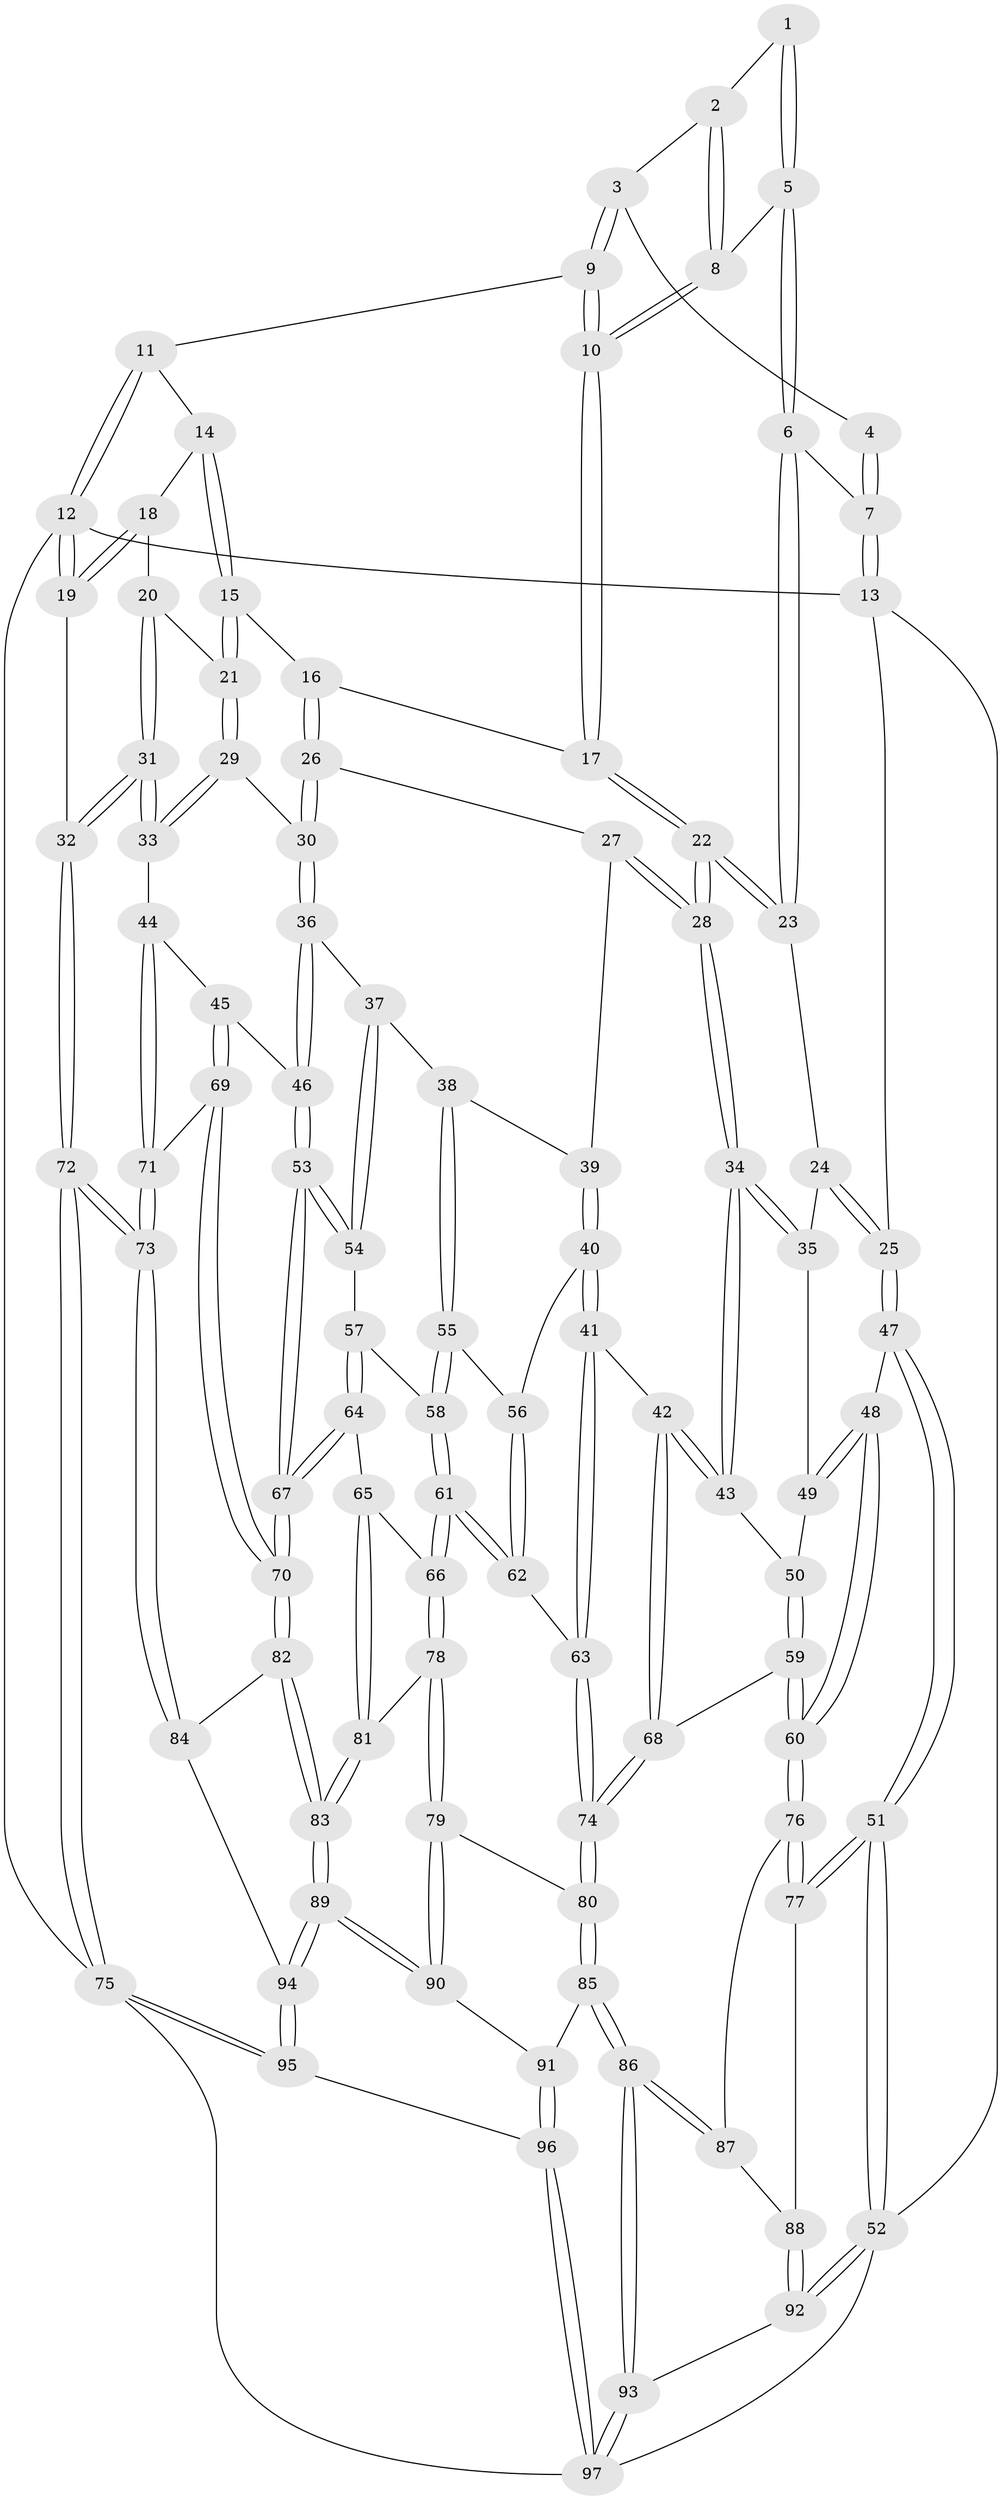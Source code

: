 // Generated by graph-tools (version 1.1) at 2025/38/03/09/25 02:38:27]
// undirected, 97 vertices, 239 edges
graph export_dot {
graph [start="1"]
  node [color=gray90,style=filled];
  1 [pos="+0.4956573513502527+0.05759572831604616"];
  2 [pos="+0.5571463982679554+0.0492289942016304"];
  3 [pos="+0.7244420657963546+0"];
  4 [pos="+0.4573091907138643+0"];
  5 [pos="+0.46602559047868375+0.11643441454041892"];
  6 [pos="+0.451021732074001+0.12310824642245317"];
  7 [pos="+0.21973088783404274+0"];
  8 [pos="+0.5603919010388952+0.12796346966508737"];
  9 [pos="+0.7420527439851433+0"];
  10 [pos="+0.6055432799776597+0.15851756600274317"];
  11 [pos="+0.7994666709521795+0"];
  12 [pos="+1+0"];
  13 [pos="+0+0"];
  14 [pos="+0.8081457017147677+0"];
  15 [pos="+0.7029031429642421+0.20456086883092722"];
  16 [pos="+0.6613983195164876+0.21092362651779567"];
  17 [pos="+0.6149833567010936+0.1824210112196713"];
  18 [pos="+0.8362208562534973+0.056556309346911075"];
  19 [pos="+1+0.2641130890150512"];
  20 [pos="+0.8953669408793757+0.2385035352582145"];
  21 [pos="+0.8072545597484692+0.2716408610565292"];
  22 [pos="+0.44971268744601484+0.27998307712515424"];
  23 [pos="+0.3963425171978562+0.2230392037952954"];
  24 [pos="+0.23026156898008823+0.19898959831677387"];
  25 [pos="+0+0"];
  26 [pos="+0.6338372963037956+0.3240242434552356"];
  27 [pos="+0.5655328324547951+0.3643449628901179"];
  28 [pos="+0.4743355217819856+0.3641188398944759"];
  29 [pos="+0.7718959173017895+0.3739129059754018"];
  30 [pos="+0.7461896515065397+0.3888977197312911"];
  31 [pos="+1+0.3283762474153506"];
  32 [pos="+1+0.3282972635585076"];
  33 [pos="+0.9157535372172199+0.4608228196984985"];
  34 [pos="+0.43736293894615635+0.44134662992783535"];
  35 [pos="+0.22939583755797516+0.3839656956893779"];
  36 [pos="+0.7408809057971165+0.4008044043644292"];
  37 [pos="+0.7193584271231972+0.44117310175250746"];
  38 [pos="+0.6591922309215952+0.47129421464374105"];
  39 [pos="+0.6186482438300608+0.432250211976309"];
  40 [pos="+0.5267853232976936+0.5070905836424423"];
  41 [pos="+0.47143293063189434+0.511245973720462"];
  42 [pos="+0.44023101844352236+0.4777099267904562"];
  43 [pos="+0.43890225880646844+0.4648993983713232"];
  44 [pos="+0.8828223750924247+0.5133783299399908"];
  45 [pos="+0.8516303702918452+0.5263301423283231"];
  46 [pos="+0.8453342800687483+0.5273035388122026"];
  47 [pos="+0+0.42759682674058785"];
  48 [pos="+0+0.44878663862692614"];
  49 [pos="+0.22251998941193704+0.39311743806399024"];
  50 [pos="+0.22962614496557904+0.4885332648293262"];
  51 [pos="+0+0.6782307242545931"];
  52 [pos="+0+0.9266264755663323"];
  53 [pos="+0.7911271248820558+0.5402721455825291"];
  54 [pos="+0.7757625500092923+0.5339844129400773"];
  55 [pos="+0.6444312726025773+0.5070802652243347"];
  56 [pos="+0.6281606417906778+0.5090966440203879"];
  57 [pos="+0.7286013889369414+0.5549502283131467"];
  58 [pos="+0.6512802571628755+0.5272894314410198"];
  59 [pos="+0.22974994351826328+0.6157812965100048"];
  60 [pos="+0.22364001569923167+0.6203975484349763"];
  61 [pos="+0.637437149548248+0.6340236741745897"];
  62 [pos="+0.542743973400424+0.6127132885691101"];
  63 [pos="+0.507288577163013+0.6087878249753649"];
  64 [pos="+0.6955428436816449+0.6516089024201631"];
  65 [pos="+0.6869927885474127+0.6497501278321386"];
  66 [pos="+0.6390138232945648+0.6357981974608488"];
  67 [pos="+0.7692768570256087+0.6967164154453432"];
  68 [pos="+0.2871286971422076+0.6076426368396655"];
  69 [pos="+0.8319522314804436+0.6722483138298341"];
  70 [pos="+0.777293676413779+0.7071378002198476"];
  71 [pos="+0.9327184636878717+0.6404536886877022"];
  72 [pos="+1+0.7850112582270856"];
  73 [pos="+1+0.7823252648471889"];
  74 [pos="+0.4557240323077606+0.7248262659125765"];
  75 [pos="+1+1"];
  76 [pos="+0.19901139940483642+0.670643706324398"];
  77 [pos="+0+0.6931869902983036"];
  78 [pos="+0.5895937400318669+0.7516255705022302"];
  79 [pos="+0.5418617729422073+0.7636648064831257"];
  80 [pos="+0.46036296124853127+0.7544787227643083"];
  81 [pos="+0.6356853501628829+0.7736856937287113"];
  82 [pos="+0.7780723857855948+0.7215648881839735"];
  83 [pos="+0.7311304176720023+0.8310220004213944"];
  84 [pos="+0.9971184669094031+0.8060634155248134"];
  85 [pos="+0.40750329540240265+0.8445843388178152"];
  86 [pos="+0.32999653869668355+0.8797519565854395"];
  87 [pos="+0.20346834431511643+0.6948088612888729"];
  88 [pos="+0.10702667756019263+0.8376220642571743"];
  89 [pos="+0.7369421903666018+0.9369093880245265"];
  90 [pos="+0.5914498186427142+0.8617792089905333"];
  91 [pos="+0.4766413798343512+0.89542586838774"];
  92 [pos="+0.1112544383870998+0.8821803769031388"];
  93 [pos="+0.2387278956453932+1"];
  94 [pos="+0.7375682193949551+0.9389616404907256"];
  95 [pos="+0.7212420925906878+1"];
  96 [pos="+0.6894019903290305+1"];
  97 [pos="+0.21271768785794942+1"];
  1 -- 2;
  1 -- 5;
  1 -- 5;
  2 -- 3;
  2 -- 8;
  2 -- 8;
  3 -- 4;
  3 -- 9;
  3 -- 9;
  4 -- 7;
  4 -- 7;
  5 -- 6;
  5 -- 6;
  5 -- 8;
  6 -- 7;
  6 -- 23;
  6 -- 23;
  7 -- 13;
  7 -- 13;
  8 -- 10;
  8 -- 10;
  9 -- 10;
  9 -- 10;
  9 -- 11;
  10 -- 17;
  10 -- 17;
  11 -- 12;
  11 -- 12;
  11 -- 14;
  12 -- 13;
  12 -- 19;
  12 -- 19;
  12 -- 75;
  13 -- 25;
  13 -- 52;
  14 -- 15;
  14 -- 15;
  14 -- 18;
  15 -- 16;
  15 -- 21;
  15 -- 21;
  16 -- 17;
  16 -- 26;
  16 -- 26;
  17 -- 22;
  17 -- 22;
  18 -- 19;
  18 -- 19;
  18 -- 20;
  19 -- 32;
  20 -- 21;
  20 -- 31;
  20 -- 31;
  21 -- 29;
  21 -- 29;
  22 -- 23;
  22 -- 23;
  22 -- 28;
  22 -- 28;
  23 -- 24;
  24 -- 25;
  24 -- 25;
  24 -- 35;
  25 -- 47;
  25 -- 47;
  26 -- 27;
  26 -- 30;
  26 -- 30;
  27 -- 28;
  27 -- 28;
  27 -- 39;
  28 -- 34;
  28 -- 34;
  29 -- 30;
  29 -- 33;
  29 -- 33;
  30 -- 36;
  30 -- 36;
  31 -- 32;
  31 -- 32;
  31 -- 33;
  31 -- 33;
  32 -- 72;
  32 -- 72;
  33 -- 44;
  34 -- 35;
  34 -- 35;
  34 -- 43;
  34 -- 43;
  35 -- 49;
  36 -- 37;
  36 -- 46;
  36 -- 46;
  37 -- 38;
  37 -- 54;
  37 -- 54;
  38 -- 39;
  38 -- 55;
  38 -- 55;
  39 -- 40;
  39 -- 40;
  40 -- 41;
  40 -- 41;
  40 -- 56;
  41 -- 42;
  41 -- 63;
  41 -- 63;
  42 -- 43;
  42 -- 43;
  42 -- 68;
  42 -- 68;
  43 -- 50;
  44 -- 45;
  44 -- 71;
  44 -- 71;
  45 -- 46;
  45 -- 69;
  45 -- 69;
  46 -- 53;
  46 -- 53;
  47 -- 48;
  47 -- 51;
  47 -- 51;
  48 -- 49;
  48 -- 49;
  48 -- 60;
  48 -- 60;
  49 -- 50;
  50 -- 59;
  50 -- 59;
  51 -- 52;
  51 -- 52;
  51 -- 77;
  51 -- 77;
  52 -- 92;
  52 -- 92;
  52 -- 97;
  53 -- 54;
  53 -- 54;
  53 -- 67;
  53 -- 67;
  54 -- 57;
  55 -- 56;
  55 -- 58;
  55 -- 58;
  56 -- 62;
  56 -- 62;
  57 -- 58;
  57 -- 64;
  57 -- 64;
  58 -- 61;
  58 -- 61;
  59 -- 60;
  59 -- 60;
  59 -- 68;
  60 -- 76;
  60 -- 76;
  61 -- 62;
  61 -- 62;
  61 -- 66;
  61 -- 66;
  62 -- 63;
  63 -- 74;
  63 -- 74;
  64 -- 65;
  64 -- 67;
  64 -- 67;
  65 -- 66;
  65 -- 81;
  65 -- 81;
  66 -- 78;
  66 -- 78;
  67 -- 70;
  67 -- 70;
  68 -- 74;
  68 -- 74;
  69 -- 70;
  69 -- 70;
  69 -- 71;
  70 -- 82;
  70 -- 82;
  71 -- 73;
  71 -- 73;
  72 -- 73;
  72 -- 73;
  72 -- 75;
  72 -- 75;
  73 -- 84;
  73 -- 84;
  74 -- 80;
  74 -- 80;
  75 -- 95;
  75 -- 95;
  75 -- 97;
  76 -- 77;
  76 -- 77;
  76 -- 87;
  77 -- 88;
  78 -- 79;
  78 -- 79;
  78 -- 81;
  79 -- 80;
  79 -- 90;
  79 -- 90;
  80 -- 85;
  80 -- 85;
  81 -- 83;
  81 -- 83;
  82 -- 83;
  82 -- 83;
  82 -- 84;
  83 -- 89;
  83 -- 89;
  84 -- 94;
  85 -- 86;
  85 -- 86;
  85 -- 91;
  86 -- 87;
  86 -- 87;
  86 -- 93;
  86 -- 93;
  87 -- 88;
  88 -- 92;
  88 -- 92;
  89 -- 90;
  89 -- 90;
  89 -- 94;
  89 -- 94;
  90 -- 91;
  91 -- 96;
  91 -- 96;
  92 -- 93;
  93 -- 97;
  93 -- 97;
  94 -- 95;
  94 -- 95;
  95 -- 96;
  96 -- 97;
  96 -- 97;
}

